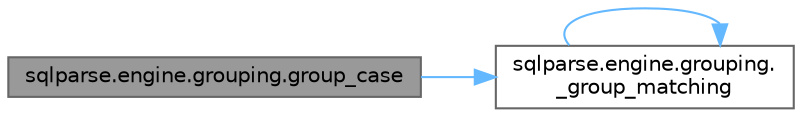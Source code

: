 digraph "sqlparse.engine.grouping.group_case"
{
 // LATEX_PDF_SIZE
  bgcolor="transparent";
  edge [fontname=Helvetica,fontsize=10,labelfontname=Helvetica,labelfontsize=10];
  node [fontname=Helvetica,fontsize=10,shape=box,height=0.2,width=0.4];
  rankdir="LR";
  Node1 [id="Node000001",label="sqlparse.engine.grouping.group_case",height=0.2,width=0.4,color="gray40", fillcolor="grey60", style="filled", fontcolor="black",tooltip=" "];
  Node1 -> Node2 [id="edge1_Node000001_Node000002",color="steelblue1",style="solid",tooltip=" "];
  Node2 [id="Node000002",label="sqlparse.engine.grouping.\l_group_matching",height=0.2,width=0.4,color="grey40", fillcolor="white", style="filled",URL="$namespacesqlparse_1_1engine_1_1grouping.html#a9062c6b5d2fc9c313208c7e31ac9c198",tooltip=" "];
  Node2 -> Node2 [id="edge2_Node000002_Node000002",color="steelblue1",style="solid",tooltip=" "];
}
